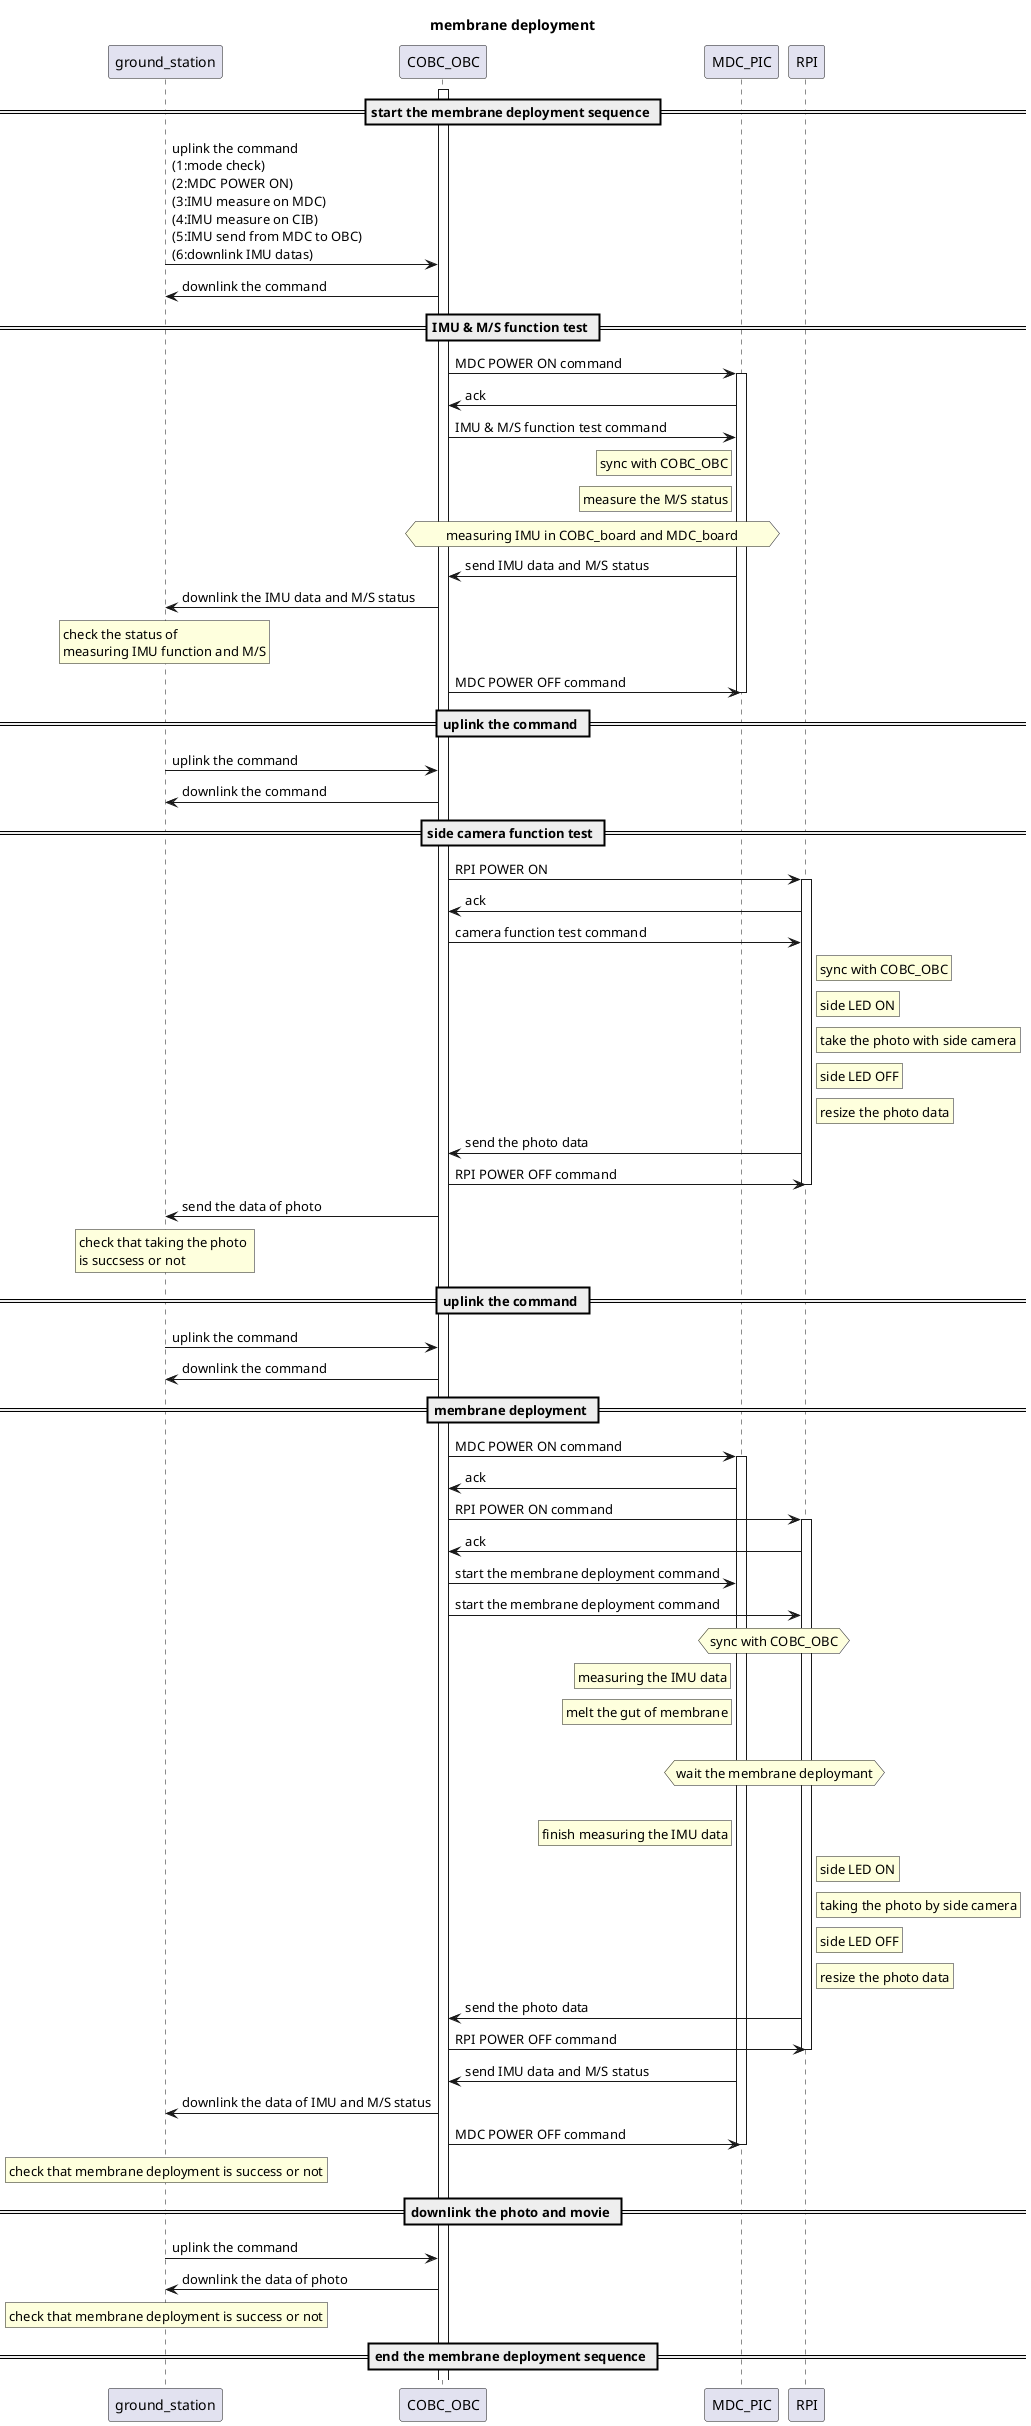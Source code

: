 smembrane_deployment_no_extension.pu

@startuml
title membrane deployment

participant ground_station
participant COBC_OBC
participant MDC_PIC
participant RPI

== start the membrane deployment sequence ==
activate COBC_OBC
ground_station -> COBC_OBC: uplink the command \n(1:mode check) \n(2:MDC POWER ON) \n(3:IMU measure on MDC) \n(4:IMU measure on CIB) \n(5:IMU send from MDC to OBC) \n(6:downlink IMU datas)
COBC_OBC -> ground_station: downlink the command 

== IMU & M/S function test ==
COBC_OBC -> MDC_PIC         : MDC POWER ON command
activate MDC_PIC
MDC_PIC  -> COBC_OBC        : ack
COBC_OBC -> MDC_PIC         : IMU & M/S function test command
rnote left of MDC_PIC       : sync with COBC_OBC
rnote left of MDC_PIC       : measure the M/S status
hnote over COBC_OBC, MDC_PIC: measuring IMU in COBC_board and MDC_board
MDC_PIC  -> COBC_OBC        : send IMU data and M/S status
COBC_OBC -> ground_station  : downlink the IMU data and M/S status
rnote over ground_station   : check the status of \nmeasuring IMU function and M/S
COBC_OBC -> MDC_PIC         : MDC POWER OFF command
deactivate MDC_PIC

== uplink the command ==
ground_station -> COBC_OBC  : uplink the command
COBC_OBC -> ground_station  : downlink the command

== side camera function test ==
COBC_OBC -> RPI             : RPI POWER ON
activate RPI
RPI -> COBC_OBC             : ack
COBC_OBC -> RPI             : camera function test command
rnote right of RPI          : sync with COBC_OBC
rnote right of RPI          : side LED ON
rnote right of RPI          : take the photo with side camera
rnote right of RPI          : side LED OFF
rnote right of RPI          : resize the photo data
RPI -> COBC_OBC             : send the photo data
COBC_OBC -> RPI             : RPI POWER OFF command
deactivate RPI
COBC_OBC -> ground_station  : send the data of photo
rnote over ground_station   : check that taking the photo \nis succsess or not

== uplink the command ==
ground_station -> COBC_OBC  : uplink the command
COBC_OBC -> ground_station  : downlink the command

== membrane deployment ==
COBC_OBC -> MDC_PIC         : MDC POWER ON command
activate MDC_PIC
MDC_PIC -> COBC_OBC         : ack
COBC_OBC -> RPI             : RPI POWER ON command
activate RPI
RPI -> COBC_OBC             : ack
COBC_OBC -> MDC_PIC         : start the membrane deployment command
COBC_OBC -> RPI             : start the membrane deployment command
hnote over MDC_PIC, RPI     : sync with COBC_OBC
rnote left of MDC_PIC       : measuring the IMU data
rnote left of MDC_PIC       : melt the gut of membrane
|||
hnote over RPI,MDC_PIC      : wait the membrane deploymant
|||
rnote left of MDC_PIC       : finish measuring the IMU data
rnote right of RPI          : side LED ON
rnote right of RPI          : taking the photo by side camera
rnote right of RPI          : side LED OFF
rnote right of RPI          : resize the photo data
RPI -> COBC_OBC             : send the photo data
COBC_OBC -> RPI             : RPI POWER OFF command
deactivate RPI
MDC_PIC -> COBC_OBC         : send IMU data and M/S status
COBC_OBC -> ground_station  : downlink the data of IMU and M/S status
COBC_OBC -> MDC_PIC         : MDC POWER OFF command
deactivate MDC_PIC
rnote over ground_station   : check that membrane deployment is success or not

== downlink the photo and movie ==
ground_station -> COBC_OBC  : uplink the command
COBC_OBC -> ground_station  : downlink the data of photo
rnote over ground_station   : check that membrane deployment is success or not

== end the membrane deployment sequence ==
@enduml